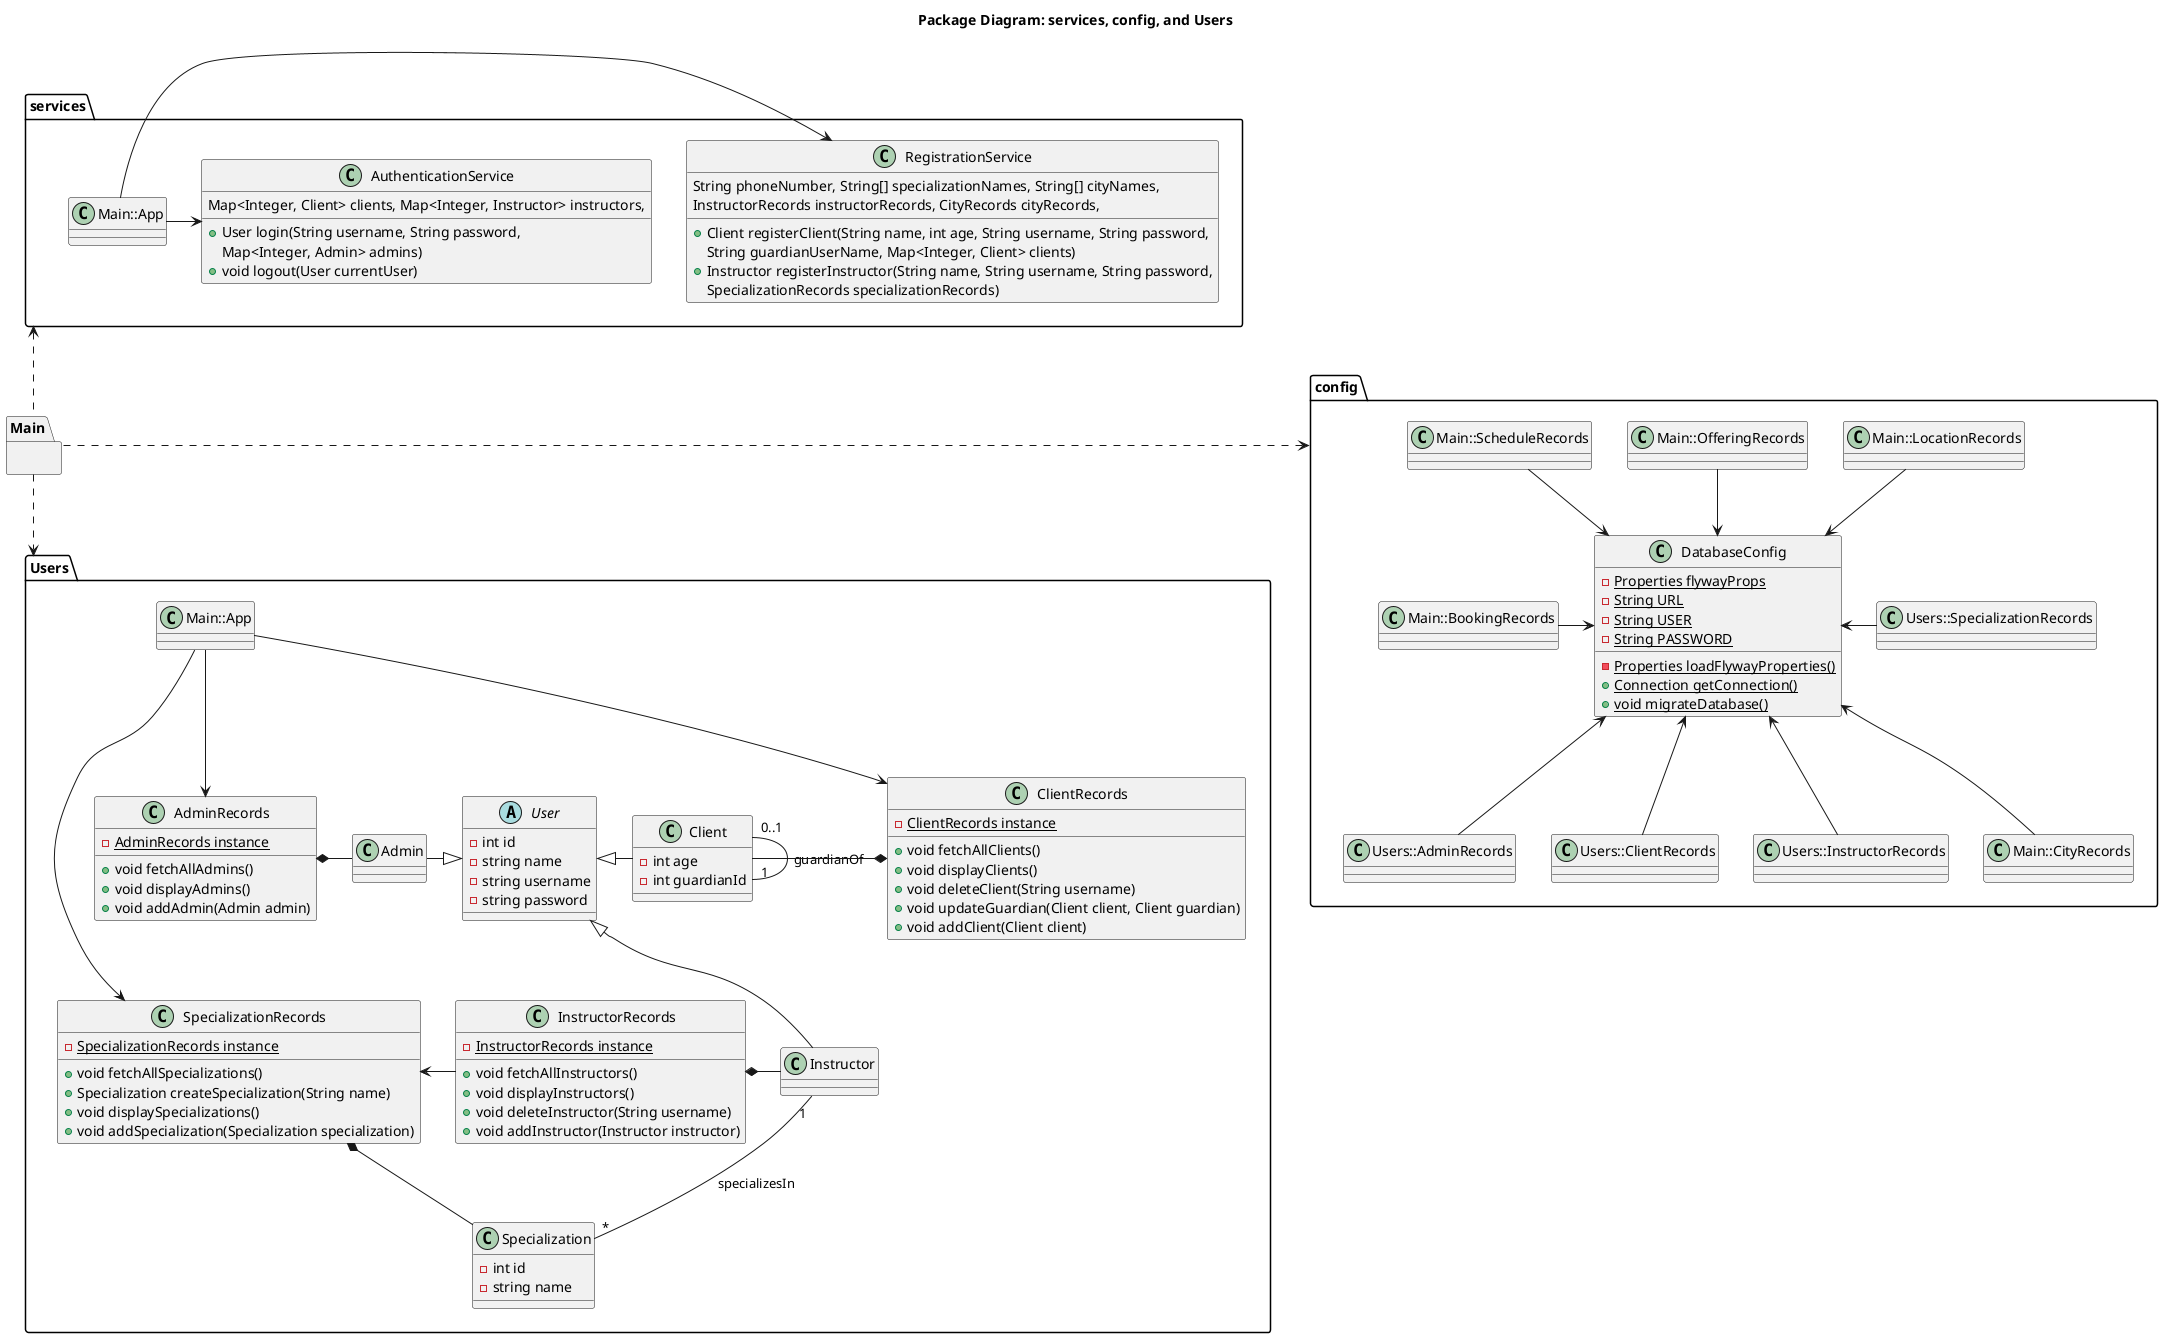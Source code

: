 @startuml
title Package Diagram: services, config, and Users
package Main{}
package Users {
    class App as "Main::App"{}
    class Admin {
    }
    class AdminRecords {
        -{static} AdminRecords instance
        +void fetchAllAdmins()
        +void displayAdmins()
        +void addAdmin(Admin admin)
    }
    class ClientRecords {
        -{static} ClientRecords instance
        +void fetchAllClients()
        +void displayClients()
        +void deleteClient(String username)
        +void updateGuardian(Client client, Client guardian)
        +void addClient(Client client)
    }
    class Client {
        -int age
        -int guardianId
    }
    class InstructorRecords {
        -{static} InstructorRecords instance
        +void fetchAllInstructors()
        +void displayInstructors()
        +void deleteInstructor(String username)
        +void addInstructor(Instructor instructor)
    }
    class Instructor
    abstract User {
        -int id
        -string name
        -string username
        -string password
    }
    class Specialization {
        -int id
        -string name
    }
    class SpecializationRecords {
        -{static} SpecializationRecords instance
        +void fetchAllSpecializations()
        +Specialization createSpecialization(String name)
        +void displaySpecializations()
        +void addSpecialization(Specialization specialization)
    }
    App --> AdminRecords
    App --> ClientRecords
    App -> SpecializationRecords

    User <|-right- Client
    User <|-down- Instructor
    User <|-left- Admin
    
    AdminRecords *- Admin

    Client "0..1" -- "1" Client: guardianOf

    ClientRecords *-left- Client

    SpecializationRecords *- Specialization
    
    Instructor "1" -- "*" Specialization: specializesIn

    InstructorRecords *- Instructor
    InstructorRecords -left-> SpecializationRecords
}

package services {
    class App as "Main::App"
    class RegistrationService {
        +Client registerClient(String name, int age, String username, String password, 
            String guardianUserName, Map<Integer, Client> clients)
        +Instructor registerInstructor(String name, String username, String password, 
            String phoneNumber, String[] specializationNames, String[] cityNames, 
            InstructorRecords instructorRecords, CityRecords cityRecords, 
            SpecializationRecords specializationRecords)
    }
    class AuthenticationService {
        +User login(String username, String password, 
            Map<Integer, Client> clients, Map<Integer, Instructor> instructors,
            Map<Integer, Admin> admins)
        +void logout(User currentUser)
    }
    App -> RegistrationService
    App -> AuthenticationService
}

package config {
    class AdminRecords as "Users::AdminRecords"{}
    class ClientRecords as "Users::ClientRecords"{}
    class InstructorRecords as "Users::InstructorRecords"{}
    class SpecializationRecords as "Users::SpecializationRecords"{}
    class BookingRecords as "Main::BookingRecords"{}
    class CityRecords as "Main::CityRecords"{}
    class LocationRecords as "Main::LocationRecords"{}
    class OfferingRecords as "Main::OfferingRecords"{}
    class ScheduleRecords as "Main::ScheduleRecords"{}
    class DatabaseConfig {
        -{static} Properties flywayProps
        -{static} String URL
        -{static} String USER
        -{static} String PASSWORD
        -{static} Properties loadFlywayProperties()
        +{static} Connection getConnection()
        +{static} void migrateDatabase()
    }
    AdminRecords -up-> DatabaseConfig
    ClientRecords -up-> DatabaseConfig
    InstructorRecords -up-> DatabaseConfig
    SpecializationRecords -left-> DatabaseConfig
    BookingRecords -right-> DatabaseConfig
    CityRecords -up-> DatabaseConfig
    LocationRecords -down-> DatabaseConfig
    OfferingRecords -down-> DatabaseConfig
    ScheduleRecords -down-> DatabaseConfig
}
Main .left.> config
Main .up.> services
Main .down.> Users

@enduml
